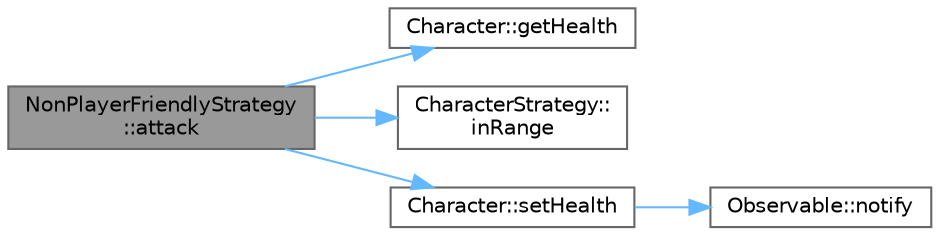 digraph "NonPlayerFriendlyStrategy::attack"
{
 // LATEX_PDF_SIZE
  bgcolor="transparent";
  edge [fontname=Helvetica,fontsize=10,labelfontname=Helvetica,labelfontsize=10];
  node [fontname=Helvetica,fontsize=10,shape=box,height=0.2,width=0.4];
  rankdir="LR";
  Node1 [id="Node000001",label="NonPlayerFriendlyStrategy\l::attack",height=0.2,width=0.4,color="gray40", fillcolor="grey60", style="filled", fontcolor="black",tooltip="method that attacks the player if in range"];
  Node1 -> Node2 [id="edge5_Node000001_Node000002",color="steelblue1",style="solid",tooltip=" "];
  Node2 [id="Node000002",label="Character::getHealth",height=0.2,width=0.4,color="grey40", fillcolor="white", style="filled",URL="$class_character.html#a39eeebcbdbc13cd4d1d274da5d051f85",tooltip=" "];
  Node1 -> Node3 [id="edge6_Node000001_Node000003",color="steelblue1",style="solid",tooltip=" "];
  Node3 [id="Node000003",label="CharacterStrategy::\linRange",height=0.2,width=0.4,color="grey40", fillcolor="white", style="filled",URL="$class_character_strategy.html#ab00b5833afab903bf8e2106b81e6b286",tooltip="method that checks if the character is in range to attack/interact with"];
  Node1 -> Node4 [id="edge7_Node000001_Node000004",color="steelblue1",style="solid",tooltip=" "];
  Node4 [id="Node000004",label="Character::setHealth",height=0.2,width=0.4,color="grey40", fillcolor="white", style="filled",URL="$class_character.html#afd06ab5d08a0edc75539f3586ccac66d",tooltip=" "];
  Node4 -> Node5 [id="edge8_Node000004_Node000005",color="steelblue1",style="solid",tooltip=" "];
  Node5 [id="Node000005",label="Observable::notify",height=0.2,width=0.4,color="grey40", fillcolor="white", style="filled",URL="$class_observable.html#ae181cee45eafcdd3244f2385ac1357d7",tooltip="Notifies all attached observers about a state change in the Observable object."];
}
